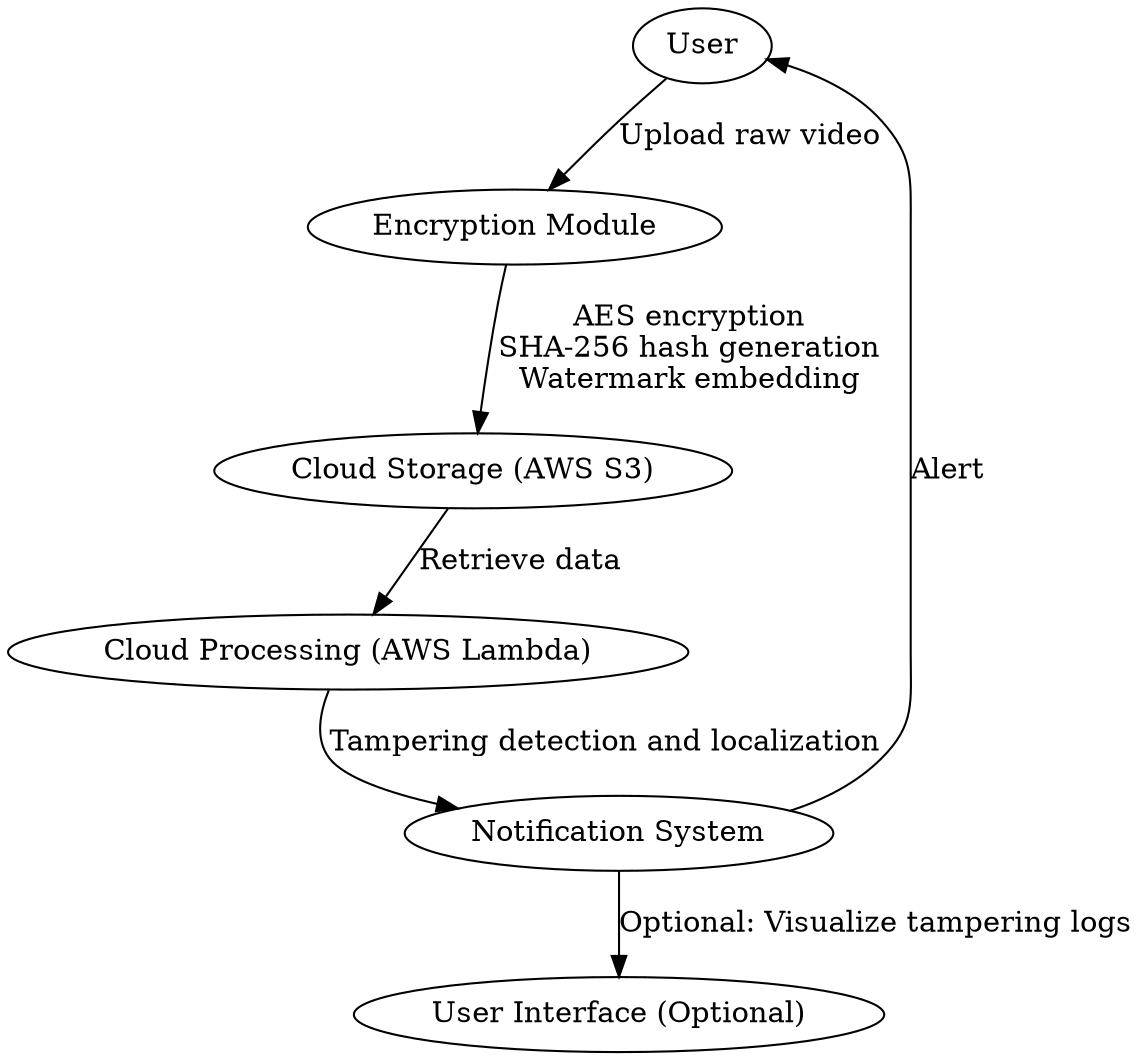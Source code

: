 // System Design Diagram
digraph {
	A [label=User]
	B [label="Encryption Module"]
	C [label="Cloud Storage (AWS S3)"]
	D [label="Cloud Processing (AWS Lambda)"]
	E [label="Notification System"]
	F [label="User Interface (Optional)"]
	A -> B [label="Upload raw video"]
	B -> C [label="AES encryption
SHA-256 hash generation
Watermark embedding"]
	C -> D [label="Retrieve data"]
	D -> E [label="Tampering detection and localization"]
	E -> A [label=Alert]
	E -> F [label="Optional: Visualize tampering logs"]
}
